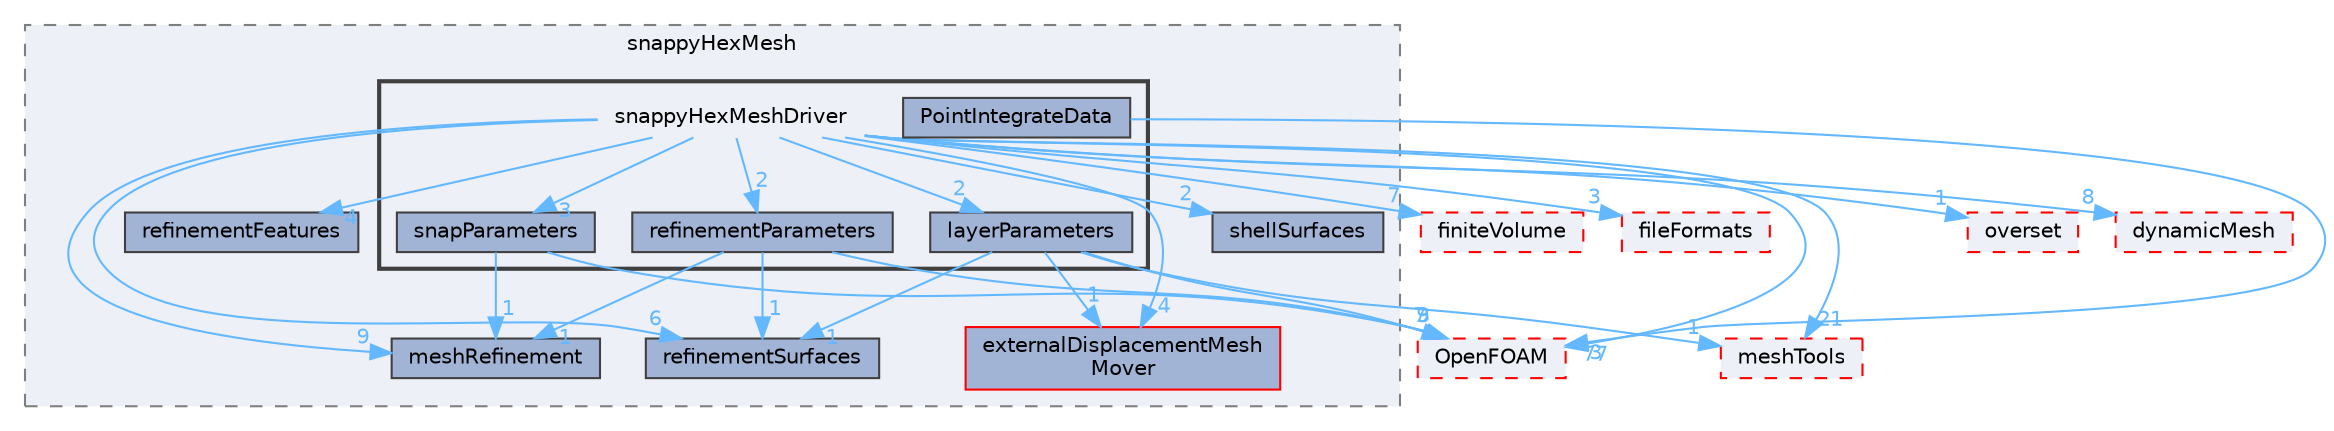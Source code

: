 digraph "src/mesh/snappyHexMesh/snappyHexMeshDriver"
{
 // LATEX_PDF_SIZE
  bgcolor="transparent";
  edge [fontname=Helvetica,fontsize=10,labelfontname=Helvetica,labelfontsize=10];
  node [fontname=Helvetica,fontsize=10,shape=box,height=0.2,width=0.4];
  compound=true
  subgraph clusterdir_b8488229094ef0b4d530549afea57c74 {
    graph [ bgcolor="#edf0f7", pencolor="grey50", label="snappyHexMesh", fontname=Helvetica,fontsize=10 style="filled,dashed", URL="dir_b8488229094ef0b4d530549afea57c74.html",tooltip=""]
  dir_72076d9e87f799540d4ce5fe7a735a10 [label="refinementSurfaces", fillcolor="#a2b4d6", color="grey25", style="filled", URL="dir_72076d9e87f799540d4ce5fe7a735a10.html",tooltip=""];
  dir_ff73378227f062ba0a039ec19ddf803b [label="refinementFeatures", fillcolor="#a2b4d6", color="grey25", style="filled", URL="dir_ff73378227f062ba0a039ec19ddf803b.html",tooltip=""];
  dir_8ccce68d8eb6c31356e7a13ae3680829 [label="meshRefinement", fillcolor="#a2b4d6", color="grey25", style="filled", URL="dir_8ccce68d8eb6c31356e7a13ae3680829.html",tooltip=""];
  dir_a384ec912432d747da14be67ca9645ef [label="shellSurfaces", fillcolor="#a2b4d6", color="grey25", style="filled", URL="dir_a384ec912432d747da14be67ca9645ef.html",tooltip=""];
  dir_f4c152d6f66387c0ffa38473b68db86b [label="externalDisplacementMesh\lMover", fillcolor="#a2b4d6", color="red", style="filled", URL="dir_f4c152d6f66387c0ffa38473b68db86b.html",tooltip=""];
  subgraph clusterdir_d9970e8864166451edb16d942f904562 {
    graph [ bgcolor="#edf0f7", pencolor="grey25", label="", fontname=Helvetica,fontsize=10 style="filled,bold", URL="dir_d9970e8864166451edb16d942f904562.html",tooltip=""]
    dir_d9970e8864166451edb16d942f904562 [shape=plaintext, label="snappyHexMeshDriver"];
  dir_ab948d4a114f364b47db9d9ca04c8bde [label="layerParameters", fillcolor="#a2b4d6", color="grey25", style="filled", URL="dir_ab948d4a114f364b47db9d9ca04c8bde.html",tooltip=""];
  dir_70a6dd0d1aae1428b1c7e00a1fcad521 [label="PointIntegrateData", fillcolor="#a2b4d6", color="grey25", style="filled", URL="dir_70a6dd0d1aae1428b1c7e00a1fcad521.html",tooltip=""];
  dir_c79cff89d70cb880d48978b8ee86ce71 [label="refinementParameters", fillcolor="#a2b4d6", color="grey25", style="filled", URL="dir_c79cff89d70cb880d48978b8ee86ce71.html",tooltip=""];
  dir_e96ec9bdb802cc6b097c0085089ff14f [label="snapParameters", fillcolor="#a2b4d6", color="grey25", style="filled", URL="dir_e96ec9bdb802cc6b097c0085089ff14f.html",tooltip=""];
  }
  }
  dir_130ea3eb54766613bed36c4f96e55285 [label="overset", fillcolor="#edf0f7", color="red", style="filled,dashed", URL="dir_130ea3eb54766613bed36c4f96e55285.html",tooltip=""];
  dir_63742796c427c97a292c80f7db71da36 [label="dynamicMesh", fillcolor="#edf0f7", color="red", style="filled,dashed", URL="dir_63742796c427c97a292c80f7db71da36.html",tooltip=""];
  dir_9bd15774b555cf7259a6fa18f99fe99b [label="finiteVolume", fillcolor="#edf0f7", color="red", style="filled,dashed", URL="dir_9bd15774b555cf7259a6fa18f99fe99b.html",tooltip=""];
  dir_ae30ad0bef50cf391b24c614251bb9fd [label="meshTools", fillcolor="#edf0f7", color="red", style="filled,dashed", URL="dir_ae30ad0bef50cf391b24c614251bb9fd.html",tooltip=""];
  dir_b05602f37bb521a7142c0a3e200b5f35 [label="fileFormats", fillcolor="#edf0f7", color="red", style="filled,dashed", URL="dir_b05602f37bb521a7142c0a3e200b5f35.html",tooltip=""];
  dir_c5473ff19b20e6ec4dfe5c310b3778a8 [label="OpenFOAM", fillcolor="#edf0f7", color="red", style="filled,dashed", URL="dir_c5473ff19b20e6ec4dfe5c310b3778a8.html",tooltip=""];
  dir_d9970e8864166451edb16d942f904562->dir_130ea3eb54766613bed36c4f96e55285 [headlabel="1", labeldistance=1.5 headhref="dir_003607_002752.html" href="dir_003607_002752.html" color="steelblue1" fontcolor="steelblue1"];
  dir_d9970e8864166451edb16d942f904562->dir_63742796c427c97a292c80f7db71da36 [headlabel="8", labeldistance=1.5 headhref="dir_003607_001086.html" href="dir_003607_001086.html" color="steelblue1" fontcolor="steelblue1"];
  dir_d9970e8864166451edb16d942f904562->dir_72076d9e87f799540d4ce5fe7a735a10 [headlabel="6", labeldistance=1.5 headhref="dir_003607_003277.html" href="dir_003607_003277.html" color="steelblue1" fontcolor="steelblue1"];
  dir_d9970e8864166451edb16d942f904562->dir_8ccce68d8eb6c31356e7a13ae3680829 [headlabel="9", labeldistance=1.5 headhref="dir_003607_002375.html" href="dir_003607_002375.html" color="steelblue1" fontcolor="steelblue1"];
  dir_d9970e8864166451edb16d942f904562->dir_9bd15774b555cf7259a6fa18f99fe99b [headlabel="7", labeldistance=1.5 headhref="dir_003607_001387.html" href="dir_003607_001387.html" color="steelblue1" fontcolor="steelblue1"];
  dir_d9970e8864166451edb16d942f904562->dir_a384ec912432d747da14be67ca9645ef [headlabel="2", labeldistance=1.5 headhref="dir_003607_003514.html" href="dir_003607_003514.html" color="steelblue1" fontcolor="steelblue1"];
  dir_d9970e8864166451edb16d942f904562->dir_ab948d4a114f364b47db9d9ca04c8bde [headlabel="2", labeldistance=1.5 headhref="dir_003607_002107.html" href="dir_003607_002107.html" color="steelblue1" fontcolor="steelblue1"];
  dir_d9970e8864166451edb16d942f904562->dir_ae30ad0bef50cf391b24c614251bb9fd [headlabel="21", labeldistance=1.5 headhref="dir_003607_002382.html" href="dir_003607_002382.html" color="steelblue1" fontcolor="steelblue1"];
  dir_d9970e8864166451edb16d942f904562->dir_b05602f37bb521a7142c0a3e200b5f35 [headlabel="3", labeldistance=1.5 headhref="dir_003607_001353.html" href="dir_003607_001353.html" color="steelblue1" fontcolor="steelblue1"];
  dir_d9970e8864166451edb16d942f904562->dir_c5473ff19b20e6ec4dfe5c310b3778a8 [headlabel="77", labeldistance=1.5 headhref="dir_003607_002695.html" href="dir_003607_002695.html" color="steelblue1" fontcolor="steelblue1"];
  dir_d9970e8864166451edb16d942f904562->dir_c79cff89d70cb880d48978b8ee86ce71 [headlabel="2", labeldistance=1.5 headhref="dir_003607_003276.html" href="dir_003607_003276.html" color="steelblue1" fontcolor="steelblue1"];
  dir_d9970e8864166451edb16d942f904562->dir_e96ec9bdb802cc6b097c0085089ff14f [headlabel="3", labeldistance=1.5 headhref="dir_003607_003604.html" href="dir_003607_003604.html" color="steelblue1" fontcolor="steelblue1"];
  dir_d9970e8864166451edb16d942f904562->dir_f4c152d6f66387c0ffa38473b68db86b [headlabel="4", labeldistance=1.5 headhref="dir_003607_001220.html" href="dir_003607_001220.html" color="steelblue1" fontcolor="steelblue1"];
  dir_d9970e8864166451edb16d942f904562->dir_ff73378227f062ba0a039ec19ddf803b [headlabel="4", labeldistance=1.5 headhref="dir_003607_003272.html" href="dir_003607_003272.html" color="steelblue1" fontcolor="steelblue1"];
  dir_ab948d4a114f364b47db9d9ca04c8bde->dir_72076d9e87f799540d4ce5fe7a735a10 [headlabel="1", labeldistance=1.5 headhref="dir_002107_003277.html" href="dir_002107_003277.html" color="steelblue1" fontcolor="steelblue1"];
  dir_ab948d4a114f364b47db9d9ca04c8bde->dir_ae30ad0bef50cf391b24c614251bb9fd [headlabel="1", labeldistance=1.5 headhref="dir_002107_002382.html" href="dir_002107_002382.html" color="steelblue1" fontcolor="steelblue1"];
  dir_ab948d4a114f364b47db9d9ca04c8bde->dir_c5473ff19b20e6ec4dfe5c310b3778a8 [headlabel="7", labeldistance=1.5 headhref="dir_002107_002695.html" href="dir_002107_002695.html" color="steelblue1" fontcolor="steelblue1"];
  dir_ab948d4a114f364b47db9d9ca04c8bde->dir_f4c152d6f66387c0ffa38473b68db86b [headlabel="1", labeldistance=1.5 headhref="dir_002107_001220.html" href="dir_002107_001220.html" color="steelblue1" fontcolor="steelblue1"];
  dir_70a6dd0d1aae1428b1c7e00a1fcad521->dir_c5473ff19b20e6ec4dfe5c310b3778a8 [headlabel="3", labeldistance=1.5 headhref="dir_002945_002695.html" href="dir_002945_002695.html" color="steelblue1" fontcolor="steelblue1"];
  dir_c79cff89d70cb880d48978b8ee86ce71->dir_72076d9e87f799540d4ce5fe7a735a10 [headlabel="1", labeldistance=1.5 headhref="dir_003276_003277.html" href="dir_003276_003277.html" color="steelblue1" fontcolor="steelblue1"];
  dir_c79cff89d70cb880d48978b8ee86ce71->dir_8ccce68d8eb6c31356e7a13ae3680829 [headlabel="1", labeldistance=1.5 headhref="dir_003276_002375.html" href="dir_003276_002375.html" color="steelblue1" fontcolor="steelblue1"];
  dir_c79cff89d70cb880d48978b8ee86ce71->dir_c5473ff19b20e6ec4dfe5c310b3778a8 [headlabel="9", labeldistance=1.5 headhref="dir_003276_002695.html" href="dir_003276_002695.html" color="steelblue1" fontcolor="steelblue1"];
  dir_e96ec9bdb802cc6b097c0085089ff14f->dir_8ccce68d8eb6c31356e7a13ae3680829 [headlabel="1", labeldistance=1.5 headhref="dir_003604_002375.html" href="dir_003604_002375.html" color="steelblue1" fontcolor="steelblue1"];
  dir_e96ec9bdb802cc6b097c0085089ff14f->dir_c5473ff19b20e6ec4dfe5c310b3778a8 [headlabel="3", labeldistance=1.5 headhref="dir_003604_002695.html" href="dir_003604_002695.html" color="steelblue1" fontcolor="steelblue1"];
}
